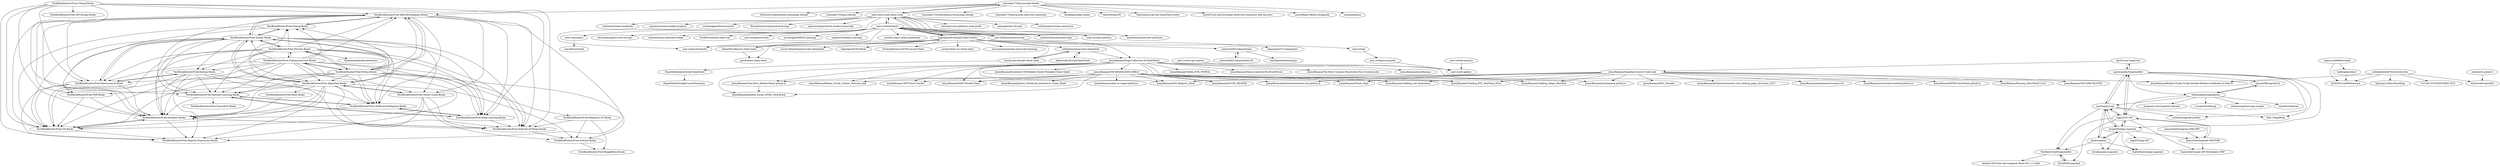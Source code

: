 digraph G {
"TechBookHunter/Free-Web-Development-Books" -> "TechBookHunter/Free-Database-Books"
"TechBookHunter/Free-Web-Development-Books" -> "TechBookHunter/Free-Git-Books"
"TechBookHunter/Free-Web-Development-Books" -> "TechBookHunter/Free-PHP-Books"
"TechBookHunter/Free-Web-Development-Books" -> "TechBookHunter/Free-Golang-Books"
"TechBookHunter/Free-Web-Development-Books" -> "TechBookHunter/Free-Machine-Learning-Books"
"TechBookHunter/Free-Web-Development-Books" -> "TechBookHunter/Free-Internet-of-Things-Books"
"TechBookHunter/Free-Web-Development-Books" -> "TechBookHunter/Free-Career-Guide-Books"
"TechBookHunter/Free-Web-Development-Books" -> "TechBookHunter/Free-Artificial-Intelligence-Books"
"TechBookHunter/Free-Web-Development-Books" -> "TechBookHunter/Free-Algorithm-Books"
"TechBookHunter/Free-Web-Development-Books" -> "TechBookHunter/Free-Docker-Books"
"TechBookHunter/Free-Web-Development-Books" -> "TechBookHunter/Free-Regular-Expression-Books"
"TechBookHunter/Free-Web-Development-Books" -> "TechBookHunter/Free-Deep-Learning-Books"
"TechBookHunter/Free-Web-Development-Books" -> "TechBookHunter/Free-Elasticsearch-Books"
"azat-co/cheatsheets" -> "azat-co/you-dont-know-node"
"azat-co/cheatsheets" -> "azat-co/practicalnode" ["e"=1]
"azat-co/cheatsheets" -> "azat-co/fullstack-javascript"
"azat-co/cheatsheets" -> "uanders/react-redux-cheatsheet" ["e"=1]
"azat-co/cheatsheets" -> "logeshpaul/Frontend-Cheat-Sheets"
"azat-co/cheatsheets" -> "developit/express-es6-rest-api" ["e"=1]
"azat-co/cheatsheets" -> "azat-co/mongoui"
"azat-co/cheatsheets" -> "bnb/awesome-awesome-nodejs" ["e"=1]
"azat-co/cheatsheets" -> "FredKSchott/the-node-way" ["e"=1]
"azat-co/cheatsheets" -> "sindresorhus/awesome-npm" ["e"=1]
"azat-co/cheatsheets" -> "azat-co/node-patterns"
"azat-co/cheatsheets" -> "azat-co/expressworks" ["e"=1]
"azat-co/cheatsheets" -> "mattdesl/module-best-practices" ["e"=1]
"azat-co/cheatsheets" -> "ericdouglas/MEAN-Learning" ["e"=1]
"azat-co/cheatsheets" -> "sergtitov/NodeJS-Learning" ["e"=1]
"azat-co/fullstack-javascript" -> "azat-co/practicalnode" ["e"=1]
"azat-co/fullstack-javascript" -> "azat-co/you-dont-know-node"
"azat-co/fullstack-javascript" -> "azat-co/rpjs"
"azat-co/fullstack-javascript" -> "azat-co/cheatsheets"
"TechBookHunter/Free-PHP-Books" -> "TechBookHunter/Free-Git-Books"
"TechBookHunter/Free-PHP-Books" -> "TechBookHunter/Free-Database-Books"
"wilfredinni/javascript-cheatsheet" -> "krishnr/JavaScript-cheat-sheet"
"wilfredinni/javascript-cheatsheet" -> "alhassy/JavaScriptCheatSheet"
"wilfredinni/javascript-cheatsheet" -> "JonnyBanana/Huge-Collection-of-CheatSheet"
"transidai1705/javascript-ebooks" -> "transidai1705/information-technology-ebooks"
"transidai1705/javascript-ebooks" -> "transidai1705/javascript-interview-questions"
"transidai1705/javascript-ebooks" -> "thinkphp/nodejs-books"
"transidai1705/javascript-ebooks" -> "TechBookHunter/Free-Web-Development-Books"
"transidai1705/javascript-ebooks" -> "tain335/tain335" ["e"=1]
"transidai1705/javascript-ebooks" -> "iteles/Javascript-the-Good-Parts-notes" ["e"=1]
"transidai1705/javascript-ebooks" -> "azat-co/you-dont-know-node"
"transidai1705/javascript-ebooks" -> "utatti/Front-end-Developer-Interview-Questions-And-Answers" ["e"=1]
"transidai1705/javascript-ebooks" -> "iraycd/React-Redux-Styleguide" ["e"=1]
"transidai1705/javascript-ebooks" -> "substack/fmmn" ["e"=1]
"transidai1705/javascript-ebooks" -> "blevester3/information-technology-ebooks"
"transidai1705/javascript-ebooks" -> "transidai1705/java-ebooks"
"azat-co/you-dont-know-node" -> "azat-co/cheatsheets"
"azat-co/you-dont-know-node" -> "azat-co/node-patterns"
"azat-co/you-dont-know-node" -> "azat-co/practicalnode" ["e"=1]
"azat-co/you-dont-know-node" -> "ehmicky/cross-platform-node-guide" ["e"=1]
"azat-co/you-dont-know-node" -> "azat-co/fullstack-javascript"
"azat-co/you-dont-know-node" -> "mattdesl/module-best-practices" ["e"=1]
"azat-co/you-dont-know-node" -> "maxogden/art-of-node" ["e"=1]
"azat-co/you-dont-know-node" -> "workshopper/stream-adventure" ["e"=1]
"azat-co/you-dont-know-node" -> "substack/stream-handbook" ["e"=1]
"azat-co/you-dont-know-node" -> "sindresorhus/awesome-npm" ["e"=1]
"azat-co/you-dont-know-node" -> "sqreen/awesome-nodejs-projects" ["e"=1]
"azat-co/you-dont-know-node" -> "workshopper/learnyounode" ["e"=1]
"azat-co/you-dont-know-node" -> "RisingStack/risingstack-bootcamp" ["e"=1]
"azat-co/you-dont-know-node" -> "transidai1705/javascript-ebooks"
"azat-co/you-dont-know-node" -> "mjavascript/practical-modern-javascript" ["e"=1]
"johnstonbl01/clementinejs" -> "johnstonbl01/clementinejs-fcc"
"johnstonbl01/clementinejs" -> "clnhll/guidetobasejumps"
"agermanidis/SnapchatBot" -> "martinp/pysnap"
"agermanidis/SnapchatBot" -> "mgp25/SC-API"
"agermanidis/SnapchatBot" -> "niothiel/snapchat-python"
"agermanidis/SnapchatBot" -> "Rob--/SnapWrap"
"agermanidis/SnapchatBot" -> "JorgenPhi/php-snapchat"
"agermanidis/SnapchatBot" -> "4jy/Source-SnapChat"
"agermanidis/SnapchatBot" -> "thebradbain/snapception"
"agermanidis/SnapchatBot" -> "hausdorff/snapchat-fs"
"azat-co/todo-express" -> "azat-co/sfy-gallery"
"tlack/snaphax" -> "dstelljes/php-snapchat"
"tlack/snaphax" -> "JorgenPhi/php-snapchat"
"tlack/snaphax" -> "martinp/pysnap"
"tlack/snaphax" -> "ThePantsThief/SnapchatKit"
"tlack/snaphax" -> "KartikTalwar/php-snapchat"
"mgp25/SC-API" -> "liamcottle/Snapchat-SDK-PHP"
"mgp25/SC-API" -> "ThePantsThief/SnapchatKit"
"mgp25/SC-API" -> "JorgenPhi/php-snapchat"
"mgp25/SC-API" -> "fisch0920/snapchat"
"mgp25/SC-API" -> "martinp/pysnap"
"mgp25/SC-API" -> "agermanidis/SnapchatBot"
"mgp25/SC-API" -> "liamcottle/Casper-API-Developers-PHP"
"thebradbain/snapception" -> "programa-stic/snapchat-decrypt"
"thebradbain/snapception" -> "hausdorff/snapchat-fs"
"thebradbain/snapception" -> "rossgoodwin/hmap"
"thebradbain/snapception" -> "nemec/snapchat-map-scraper"
"thebradbain/snapception" -> "martinp/pysnap"
"thebradbain/snapception" -> "tomekw/whatever"
"thebradbain/snapception" -> "mgp25/SC-API"
"4jy/Source-SnapChat" -> "JonnyBanana/Snapchat-Source-Code-Leak"
"4jy/Source-SnapChat" -> "agermanidis/SnapchatBot"
"TechBookHunter/Free-Python-Books" -> "TechBookHunter/Free-Artificial-Intelligence-Books"
"TechBookHunter/Free-Python-Books" -> "TechBookHunter/Free-Machine-Learning-Books"
"TechBookHunter/Free-Python-Books" -> "TechBookHunter/Free-Docker-Books"
"TechBookHunter/Free-Python-Books" -> "TechBookHunter/Free-Deep-Learning-Books"
"TechBookHunter/Free-Python-Books" -> "TechBookHunter/Free-DevOps-Books"
"TechBookHunter/Free-Python-Books" -> "TechBookHunter/Free-Algorithm-Books"
"TechBookHunter/Free-Python-Books" -> "TechBookHunter/Free-Git-Books"
"TechBookHunter/Free-Python-Books" -> "TechBookHunter/Free-Elasticsearch-Books"
"TechBookHunter/Free-Python-Books" -> "TechBookHunter/Free-Web-Development-Books"
"TechBookHunter/Free-Python-Books" -> "TechBookHunter/Free-Raspberry-Pi-Books"
"TechBookHunter/Free-Python-Books" -> "TechBookHunter/Free-Coding-Interview-Books"
"TechBookHunter/Free-Python-Books" -> "TechBookHunter/Free-Arduino-Books"
"TechBookHunter/Free-Python-Books" -> "TechBookHunter/Free-Database-Books"
"TechBookHunter/Free-Python-Books" -> "TechBookHunter/Free-Golang-Books"
"TechBookHunter/Free-Python-Books" -> "TechBookHunter/Free-Regular-Expression-Books"
"logeshpaul/Frontend-Cheat-Sheets" -> "AdamMarsden/css-cheat-sheet"
"logeshpaul/Frontend-Cheat-Sheets" -> "JonnyBanana/Huge-Collection-of-CheatSheet"
"logeshpaul/Frontend-Cheat-Sheets" -> "logeshpaul/UI-Components"
"logeshpaul/Frontend-Cheat-Sheets" -> "gendx/html-cheat-sheet"
"logeshpaul/Frontend-Cheat-Sheets" -> "krishnr/JavaScript-cheat-sheet"
"logeshpaul/Frontend-Cheat-Sheets" -> "azat-co/cheatsheets"
"logeshpaul/Frontend-Cheat-Sheets" -> "iLoveCodingOrg/javascript-cheatsheet" ["e"=1]
"logeshpaul/Frontend-Cheat-Sheets" -> "logeshpaul/CSS-Hacks"
"logeshpaul/Frontend-Cheat-Sheets" -> "wilfredinni/javascript-cheatsheet"
"logeshpaul/Frontend-Cheat-Sheets" -> "johnstonbl01/clementinejs"
"logeshpaul/Frontend-Cheat-Sheets" -> "PrathamKumar14/CSS-Layout-Notes" ["e"=1]
"logeshpaul/Frontend-Cheat-Sheets" -> "acchou/html-css-cheat-sheet"
"logeshpaul/Frontend-Cheat-Sheets" -> "micromata/awesome-javascript-learning" ["e"=1]
"azat-co/mongoui" -> "LearnBoost/monk" ["e"=1]
"lxqxsyu/AddWatermark" -> "ImMOrta1/addWatermark"
"lxqxsyu/AddWatermark" -> "haifengkao/nfasd"
"TechBookHunter/Free-Deep-Learning-Books" -> "TechBookHunter/Free-Artificial-Intelligence-Books"
"TechBookHunter/Free-Deep-Learning-Books" -> "TechBookHunter/Free-Machine-Learning-Books"
"TechBookHunter/Free-Deep-Learning-Books" -> "TechBookHunter/Free-Internet-of-Things-Books"
"azat-co/rpjs" -> "azat-co/expressjsguide"
"TechBookHunter/Free-Coding-Interview-Books" -> "TechBookHunter/Free-Algorithm-Books"
"TechBookHunter/Free-Coding-Interview-Books" -> "TechBookHunter/Free-Machine-Learning-Books"
"TechBookHunter/Free-Coding-Interview-Books" -> "TechBookHunter/Free-Database-Books"
"TechBookHunter/Free-Coding-Interview-Books" -> "TechBookHunter/Free-Career-Guide-Books"
"TechBookHunter/Free-Coding-Interview-Books" -> "TechBookHunter/Free-Artificial-Intelligence-Books"
"TechBookHunter/Free-Coding-Interview-Books" -> "TechBookHunter/Free-Deep-Learning-Books"
"TechBookHunter/Free-Coding-Interview-Books" -> "TechBookHunter/Free-Hadoop-Books"
"TechBookHunter/Free-Coding-Interview-Books" -> "TechBookHunter/Free-Docker-Books"
"TechBookHunter/Free-Coding-Interview-Books" -> "TechBookHunter/Free-DevOps-Books"
"TechBookHunter/Free-Coding-Interview-Books" -> "TechBookHunter/Free-Python-Books"
"TechBookHunter/Free-Coding-Interview-Books" -> "TechBookHunter/Free-Internet-of-Things-Books"
"TechBookHunter/Free-Coding-Interview-Books" -> "TechBookHunter/Free-Elasticsearch-Books"
"TechBookHunter/Free-Coding-Interview-Books" -> "TechBookHunter/Free-Web-Development-Books"
"TechBookHunter/Free-Coding-Interview-Books" -> "TechBookHunter/Free-Git-Books"
"TechBookHunter/Free-Coding-Interview-Books" -> "TechBookHunter/Free-Golang-Books"
"AdamMarsden/css-cheat-sheet" -> "logeshpaul/Frontend-Cheat-Sheets"
"AdamMarsden/css-cheat-sheet" -> "gendx/html-cheat-sheet"
"JorgenPhi/php-snapchat" -> "mgp25/Snap-API"
"JorgenPhi/php-snapchat" -> "mgp25/SC-API"
"JorgenPhi/php-snapchat" -> "tlack/snaphax"
"JorgenPhi/php-snapchat" -> "martinp/pysnap"
"JorgenPhi/php-snapchat" -> "dstelljes/php-snapchat"
"JorgenPhi/php-snapchat" -> "KartikTalwar/php-snapchat"
"JorgenPhi/php-snapchat" -> "liamcottle/Snapchat-SDK-PHP"
"TechBookHunter/Free-Career-Guide-Books" -> "TechBookHunter/Free-Internet-of-Things-Books"
"TechBookHunter/Free-Career-Guide-Books" -> "TechBookHunter/Free-Database-Books"
"TechBookHunter/Free-Career-Guide-Books" -> "TechBookHunter/Free-Algorithm-Books"
"TechBookHunter/Free-Career-Guide-Books" -> "TechBookHunter/Free-Git-Books"
"TechBookHunter/Free-Career-Guide-Books" -> "TechBookHunter/Free-Arduino-Books"
"TechBookHunter/Free-Artificial-Intelligence-Books" -> "TechBookHunter/Free-Machine-Learning-Books"
"TechBookHunter/Free-Artificial-Intelligence-Books" -> "TechBookHunter/Free-Deep-Learning-Books"
"TechBookHunter/Free-Artificial-Intelligence-Books" -> "TechBookHunter/Free-Database-Books"
"TechBookHunter/Free-Machine-Learning-Books" -> "TechBookHunter/Free-Artificial-Intelligence-Books"
"TechBookHunter/Free-Machine-Learning-Books" -> "TechBookHunter/Free-Deep-Learning-Books"
"TechBookHunter/Free-Machine-Learning-Books" -> "TechBookHunter/Free-Tensorflow-Books"
"TechBookHunter/Free-Machine-Learning-Books" -> "TechBookHunter/Free-Database-Books"
"JonnyBanana/Huge-Collection-of-CheatSheet" -> "JonnyBanana/Coin-Hive_Hidden-Miner.github.io"
"JonnyBanana/Huge-Collection-of-CheatSheet" -> "JonnyBanana/THE-BIOHACKING-BIBLE"
"JonnyBanana/Huge-Collection-of-CheatSheet" -> "JonnyBanana/Rubber-Ducky_HTML_Fork-Bomb"
"JonnyBanana/Huge-Collection-of-CheatSheet" -> "JonnyBanana/Rubber_Ducky_Gather_Network_Info"
"JonnyBanana/Huge-Collection-of-CheatSheet" -> "JonnyBanana/Essential-USB-Rubber-Ducky-Printable-Cheat-Sheet"
"JonnyBanana/Huge-Collection-of-CheatSheet" -> "JonnyBanana/Codebug_BTC_RealTime_Price"
"JonnyBanana/Huge-Collection-of-CheatSheet" -> "JonnyBanana/-MFT-Duck-Crasher"
"JonnyBanana/Huge-Collection-of-CheatSheet" -> "JonnyBanana/DUCKY_REAPER"
"JonnyBanana/Huge-Collection-of-CheatSheet" -> "JonnyBanana/Netflix_EVIL_PORTAL"
"JonnyBanana/Huge-Collection-of-CheatSheet" -> "JonnyBanana/Teensy-Android-Pin-BruteForcer"
"JonnyBanana/Huge-Collection-of-CheatSheet" -> "JonnyBanana/The-Most-Common-Passwords-Pin-e-ScreenLocks"
"JonnyBanana/Huge-Collection-of-CheatSheet" -> "JonnyBanana/jonnybanana.github.io"
"JonnyBanana/Huge-Collection-of-CheatSheet" -> "JonnyBanana/JonnyBanana"
"JonnyBanana/Huge-Collection-of-CheatSheet" -> "JonnyBanana/SASS-PixelArt-Pack"
"JonnyBanana/Huge-Collection-of-CheatSheet" -> "JonnyBanana/SAS_Registry_Hack"
"alhassy/JavaScriptCheatSheet" -> "wilfredinni/javascript-cheatsheet"
"JonnyBanana/Coin-Hive_Hidden-Miner.github.io" -> "JonnyBanana/Rubber-Ducky_HTML_Fork-Bomb"
"TechBookHunter/Free-DevOps-Books" -> "TechBookHunter/Free-Docker-Books"
"TechBookHunter/Free-DevOps-Books" -> "TechBookHunter/Free-Python-Books"
"TechBookHunter/Free-DevOps-Books" -> "TechBookHunter/Free-Algorithm-Books"
"TechBookHunter/Free-DevOps-Books" -> "TechBookHunter/Free-Elasticsearch-Books"
"TechBookHunter/Free-DevOps-Books" -> "TechBookHunter/Free-Deep-Learning-Books"
"TechBookHunter/Free-DevOps-Books" -> "TechBookHunter/Free-Hadoop-Books"
"TechBookHunter/Free-DevOps-Books" -> "TechBookHunter/Free-Web-Development-Books"
"TechBookHunter/Free-DevOps-Books" -> "TechBookHunter/Free-Database-Books"
"TechBookHunter/Free-DevOps-Books" -> "TechBookHunter/Free-Git-Books"
"TechBookHunter/Free-DevOps-Books" -> "TechBookHunter/Free-Artificial-Intelligence-Books"
"TechBookHunter/Free-DevOps-Books" -> "TechBookHunter/Free-Coding-Interview-Books"
"TechBookHunter/Free-DevOps-Books" -> "TechBookHunter/Free-Golang-Books"
"TechBookHunter/Free-DevOps-Books" -> "TechBookHunter/Free-Machine-Learning-Books"
"TechBookHunter/Free-DevOps-Books" -> "TechBookHunter/Free-Internet-of-Things-Books"
"TechBookHunter/Free-DevOps-Books" -> "Mykolaichenko/devopsfactors"
"JonnyBanana/Snapchat-Source-Code-Leak" -> "JonnyBanana/Street_Dogz"
"JonnyBanana/Snapchat-Source-Code-Leak" -> "JonnyBanana/Codebug_Led_Animations"
"JonnyBanana/Snapchat-Source-Code-Leak" -> "JonnyBanana/Codebug_Magic_Roulette"
"JonnyBanana/Snapchat-Source-Code-Leak" -> "JonnyBanana/barbaracartomante.com.github.io"
"JonnyBanana/Snapchat-Source-Code-Leak" -> "JonnyBanana/barbaracartomante.com_landing_page_christmas_2017"
"JonnyBanana/Snapchat-Source-Code-Leak" -> "JonnyBanana/jonnybanana.humans.txt"
"JonnyBanana/Snapchat-Source-Code-Leak" -> "JonnyBanana/ricoveraticoverband.github.io"
"JonnyBanana/Snapchat-Source-Code-Leak" -> "JonnyBanana/HTML-Fork-Bomb.github.io"
"JonnyBanana/Snapchat-Source-Code-Leak" -> "JonnyBanana/jonnybanana.github.io"
"JonnyBanana/Snapchat-Source-Code-Leak" -> "JonnyBanana/Dancing_Man-Html5-Css3"
"JonnyBanana/Snapchat-Source-Code-Leak" -> "JonnyBanana/Codebug_BTC_RealTime_Price"
"JonnyBanana/Snapchat-Source-Code-Leak" -> "JonnyBanana/SASS-PixelArt-Pack"
"JonnyBanana/Snapchat-Source-Code-Leak" -> "JonnyBanana/SAS_Registry_Hack"
"JonnyBanana/Snapchat-Source-Code-Leak" -> "JonnyBanana/CSS3-DRUNK-FISH"
"JonnyBanana/Snapchat-Source-Code-Leak" -> "JonnyBanana/MAC_Donalds"
"sebleedelisle/JSTouchController" -> "lijiaxing123boy/HuanXing" ["e"=1]
"sebleedelisle/JSTouchController" -> "ImMOrta1/addWatermark"
"sebleedelisle/JSTouchController" -> "Martinchler/spotifyd"
"sebleedelisle/JSTouchController" -> "JonnyBanana/Rubber-Ducky-Script-Disable-Windows-Defender-on-Eee-Pc"
"sebleedelisle/JSTouchController" -> "UCT-EE-OCW/EEE3096S-2021"
"krishnr/JavaScript-cheat-sheet" -> "wilfredinni/javascript-cheatsheet"
"krishnr/JavaScript-cheat-sheet" -> "HugoMatilla/JavaScriptCheatSheet"
"TechBookHunter/Free-Golang-Books" -> "TechBookHunter/Free-Database-Books"
"TechBookHunter/Free-Golang-Books" -> "TechBookHunter/Free-Git-Books"
"TechBookHunter/Free-Golang-Books" -> "TechBookHunter/Free-Web-Development-Books"
"TechBookHunter/Free-Golang-Books" -> "TechBookHunter/Free-Docker-Books"
"martinp/pysnap" -> "agermanidis/SnapchatBot"
"martinp/pysnap" -> "niothiel/snapchat-python"
"martinp/pysnap" -> "JorgenPhi/php-snapchat"
"martinp/pysnap" -> "ThePantsThief/SnapchatKit"
"martinp/pysnap" -> "tlack/snaphax"
"martinp/pysnap" -> "Rob--/SnapWrap"
"martinp/pysnap" -> "mgp25/SC-API"
"TechBookHunter/Free-CSharp-Books" -> "TechBookHunter/Free-Database-Books"
"TechBookHunter/Free-CSharp-Books" -> "TechBookHunter/Free-Regular-Expression-Books"
"TechBookHunter/Free-CSharp-Books" -> "TechBookHunter/Free-Git-Books"
"TechBookHunter/Free-CSharp-Books" -> "TechBookHunter/Free-Elasticsearch-Books"
"TechBookHunter/Free-CSharp-Books" -> "TechBookHunter/Free-Deep-Learning-Books"
"TechBookHunter/Free-CSharp-Books" -> "TechBookHunter/Free-Internet-of-Things-Books"
"TechBookHunter/Free-CSharp-Books" -> "TechBookHunter/Free-API-Design-Books"
"TechBookHunter/Free-CSharp-Books" -> "TechBookHunter/Free-Machine-Learning-Books"
"TechBookHunter/Free-CSharp-Books" -> "TechBookHunter/Free-Web-Development-Books"
"TechBookHunter/Free-Docker-Books" -> "TechBookHunter/Free-Elasticsearch-Books"
"TechBookHunter/Free-Docker-Books" -> "TechBookHunter/Free-DevOps-Books"
"TechBookHunter/Free-Docker-Books" -> "TechBookHunter/Free-Golang-Books"
"TechBookHunter/Free-Docker-Books" -> "TechBookHunter/Free-Web-Development-Books"
"TechBookHunter/Free-Docker-Books" -> "TechBookHunter/Free-Algorithm-Books"
"TechBookHunter/Free-Docker-Books" -> "TechBookHunter/Free-Artificial-Intelligence-Books"
"TechBookHunter/Free-Docker-Books" -> "TechBookHunter/Free-Database-Books"
"TechBookHunter/Free-Docker-Books" -> "TechBookHunter/Free-Machine-Learning-Books"
"TechBookHunter/Free-Docker-Books" -> "TechBookHunter/Free-Career-Guide-Books"
"TechBookHunter/Free-Docker-Books" -> "TechBookHunter/Free-Python-Books"
"TechBookHunter/Free-Docker-Books" -> "TechBookHunter/Free-Deep-Learning-Books"
"TechBookHunter/Free-Docker-Books" -> "TechBookHunter/Free-Hadoop-Books"
"TechBookHunter/Free-Docker-Books" -> "TechBookHunter/Free-Git-Books"
"TechBookHunter/Free-Docker-Books" -> "TechBookHunter/Free-Internet-of-Things-Books"
"TechBookHunter/Free-Docker-Books" -> "TechBookHunter/Free-PHP-Books"
"hausdorff/snapchat-fs" -> "thebradbain/snapception"
"ThePantsThief/SnapchatKit" -> "fisch0920/snapchat"
"ThePantsThief/SnapchatKit" -> "karek314/Private-Api-Snapchat-Hack-iOS---v1-Auth"
"fisch0920/snapchat" -> "ThePantsThief/SnapchatKit"
"HugoMatilla/JavaScriptCheatSheet" -> "HugoMatilla/NodeJsCourseSummary"
"TechBookHunter/Free-Algorithm-Books" -> "TechBookHunter/Free-Career-Guide-Books"
"TechBookHunter/Free-Algorithm-Books" -> "TechBookHunter/Free-Database-Books"
"TechBookHunter/Free-Algorithm-Books" -> "TechBookHunter/Free-Artificial-Intelligence-Books"
"TechBookHunter/Free-Algorithm-Books" -> "TechBookHunter/Free-Internet-of-Things-Books"
"TechBookHunter/Free-Algorithm-Books" -> "TechBookHunter/Free-Git-Books"
"TechBookHunter/Free-Algorithm-Books" -> "TechBookHunter/Free-Ruby-Books"
"TechBookHunter/Free-Algorithm-Books" -> "TechBookHunter/Free-Web-Development-Books"
"TechBookHunter/Free-Algorithm-Books" -> "TechBookHunter/Free-Regular-Expression-Books"
"TechBookHunter/Free-Algorithm-Books" -> "TechBookHunter/Free-Machine-Learning-Books"
"TechBookHunter/Free-Algorithm-Books" -> "TechBookHunter/Free-Arduino-Books"
"TechBookHunter/Free-Algorithm-Books" -> "TechBookHunter/Free-Docker-Books"
"TechBookHunter/Free-Algorithm-Books" -> "TechBookHunter/Free-PHP-Books"
"TechBookHunter/Free-Algorithm-Books" -> "TechBookHunter/Free-Golang-Books"
"johnstonbl01/clementinejs-fcc" -> "johnstonbl01/clementinejs"
"JonnyBanana/THE-BIOHACKING-BIBLE" -> "JonnyBanana/Rubber-Ducky_HTML_Fork-Bomb"
"JonnyBanana/THE-BIOHACKING-BIBLE" -> "JonnyBanana/Street_Dogz"
"JonnyBanana/THE-BIOHACKING-BIBLE" -> "JonnyBanana/-MFT-Duck-Crasher"
"JonnyBanana/THE-BIOHACKING-BIBLE" -> "JonnyBanana/Coin-Hive_Hidden-Miner.github.io"
"JonnyBanana/THE-BIOHACKING-BIBLE" -> "JonnyBanana/Rubber_Ducky_Gather_Network_Info"
"JonnyBanana/THE-BIOHACKING-BIBLE" -> "JonnyBanana/DUCKY_REAPER"
"JonnyBanana/THE-BIOHACKING-BIBLE" -> "JonnyBanana/Codebug_BTC_RealTime_Price"
"JonnyBanana/THE-BIOHACKING-BIBLE" -> "JonnyBanana/SASS-PixelArt-Pack"
"JonnyBanana/THE-BIOHACKING-BIBLE" -> "JonnyBanana/SAS_Registry_Hack"
"JonnyBanana/THE-BIOHACKING-BIBLE" -> "JonnyBanana/Rubber-Ducky-Script-Disable-Windows-Defender-on-Eee-Pc"
"JonnyBanana/THE-BIOHACKING-BIBLE" -> "JonnyBanana/safari-ie-reaper.github.io"
"JonnyBanana/THE-BIOHACKING-BIBLE" -> "JonnyBanana/Codebug_Led_Animations"
"JonnyBanana/THE-BIOHACKING-BIBLE" -> "JonnyBanana/Codebug_Magic_Roulette"
"JonnyBanana/THE-BIOHACKING-BIBLE" -> "JonnyBanana/Jupyter_Notebook_Interactive_Cheat_Sheet"
"JonnyBanana/THE-BIOHACKING-BIBLE" -> "JonnyBanana/barbaracartomante.com.github.io"
"liamcottle/Instagram-SDK-PHP" -> "liamcottle/Snapchat-SDK-PHP"
"azat-co/expressjsguide" -> "azat-co/sfy-gallery"
"TechBookHunter/Free-Arduino-Books" -> "TechBookHunter/Free-BeagleBone-Books"
"TechBookHunter/Free-Raspberry-Pi-Books" -> "TechBookHunter/Free-Arduino-Books"
"TechBookHunter/Free-Raspberry-Pi-Books" -> "TechBookHunter/Free-BeagleBone-Books"
"TechBookHunter/Free-Raspberry-Pi-Books" -> "TechBookHunter/Free-Internet-of-Things-Books"
"xkunlei/AI_projects" -> "Martinchler/spotifyd"
"azat-co/rest-api-express" -> "azat-co/sfy-gallery"
"TechBookHunter/Free-Elasticsearch-Books" -> "TechBookHunter/Free-Git-Books"
"TechBookHunter/Free-Elasticsearch-Books" -> "TechBookHunter/Free-Docker-Books"
"TechBookHunter/Free-Elasticsearch-Books" -> "TechBookHunter/Free-Hadoop-Books"
"TechBookHunter/Free-Elasticsearch-Books" -> "TechBookHunter/Free-Database-Books"
"TechBookHunter/Free-Elasticsearch-Books" -> "TechBookHunter/Free-Regular-Expression-Books"
"liamcottle/Snapchat-SDK-PHP" -> "liamcottle/Casper-API-Developers-PHP"
"liamcottle/Snapchat-SDK-PHP" -> "mgp25/SC-API"
"TechBookHunter/Free-Internet-of-Things-Books" -> "TechBookHunter/Free-Arduino-Books"
"TechBookHunter/Free-Internet-of-Things-Books" -> "TechBookHunter/Free-Database-Books"
"TechBookHunter/Free-Hadoop-Books" -> "TechBookHunter/Free-Database-Books"
"TechBookHunter/Free-Hadoop-Books" -> "TechBookHunter/Free-Internet-of-Things-Books"
"TechBookHunter/Free-Hadoop-Books" -> "TechBookHunter/Free-Elasticsearch-Books"
"TechBookHunter/Free-Hadoop-Books" -> "TechBookHunter/Free-Artificial-Intelligence-Books"
"TechBookHunter/Free-Hadoop-Books" -> "TechBookHunter/Free-Machine-Learning-Books"
"TechBookHunter/Free-Hadoop-Books" -> "TechBookHunter/Free-Git-Books"
"TechBookHunter/Free-Hadoop-Books" -> "TechBookHunter/Free-Regular-Expression-Books"
"TechBookHunter/Free-Database-Books" -> "TechBookHunter/Free-Regular-Expression-Books"
"TechBookHunter/Free-Database-Books" -> "TechBookHunter/Free-Internet-of-Things-Books"
"TechBookHunter/Free-Database-Books" -> "TechBookHunter/Free-Git-Books"
"TechBookHunter/Free-Ruby-Books" -> "TechBookHunter/Free-Database-Books"
"TechBookHunter/Free-Git-Books" -> "TechBookHunter/Free-Regular-Expression-Books"
"TechBookHunter/Free-Git-Books" -> "TechBookHunter/Free-Database-Books"
"haifengkao/nfasd" -> "ImMOrta1/addWatermark"
"TechBookHunter/Free-Web-Development-Books" ["l"="25.389,-23.88"]
"TechBookHunter/Free-Database-Books" ["l"="25.372,-23.889"]
"TechBookHunter/Free-Git-Books" ["l"="25.378,-23.89"]
"TechBookHunter/Free-PHP-Books" ["l"="25.405,-23.881"]
"TechBookHunter/Free-Golang-Books" ["l"="25.376,-23.921"]
"TechBookHunter/Free-Machine-Learning-Books" ["l"="25.354,-23.878"]
"TechBookHunter/Free-Internet-of-Things-Books" ["l"="25.38,-23.9"]
"TechBookHunter/Free-Career-Guide-Books" ["l"="25.402,-23.902"]
"TechBookHunter/Free-Artificial-Intelligence-Books" ["l"="25.357,-23.894"]
"TechBookHunter/Free-Algorithm-Books" ["l"="25.39,-23.894"]
"TechBookHunter/Free-Docker-Books" ["l"="25.369,-23.9"]
"TechBookHunter/Free-Regular-Expression-Books" ["l"="25.377,-23.878"]
"TechBookHunter/Free-Deep-Learning-Books" ["l"="25.368,-23.879"]
"TechBookHunter/Free-Elasticsearch-Books" ["l"="25.36,-23.885"]
"azat-co/cheatsheets" ["l"="25.583,-23.703"]
"azat-co/you-dont-know-node" ["l"="25.539,-23.752"]
"azat-co/practicalnode" ["l"="28.249,-19.51"]
"azat-co/fullstack-javascript" ["l"="25.583,-23.748"]
"uanders/react-redux-cheatsheet" ["l"="25.48,-26.446"]
"logeshpaul/Frontend-Cheat-Sheets" ["l"="25.614,-23.618"]
"developit/express-es6-rest-api" ["l"="27.367,-35.712"]
"azat-co/mongoui" ["l"="25.635,-23.716"]
"bnb/awesome-awesome-nodejs" ["l"="27.651,-19.369"]
"FredKSchott/the-node-way" ["l"="12.036,-32.255"]
"sindresorhus/awesome-npm" ["l"="27.708,-19.295"]
"azat-co/node-patterns" ["l"="25.546,-23.716"]
"azat-co/expressworks" ["l"="24.576,-24.361"]
"mattdesl/module-best-practices" ["l"="27.778,-19.094"]
"ericdouglas/MEAN-Learning" ["l"="30.325,-32.074"]
"sergtitov/NodeJS-Learning" ["l"="30.287,-32.108"]
"azat-co/rpjs" ["l"="25.623,-23.79"]
"wilfredinni/javascript-cheatsheet" ["l"="25.637,-23.561"]
"krishnr/JavaScript-cheat-sheet" ["l"="25.61,-23.575"]
"alhassy/JavaScriptCheatSheet" ["l"="25.619,-23.537"]
"JonnyBanana/Huge-Collection-of-CheatSheet" ["l"="25.686,-23.515"]
"transidai1705/javascript-ebooks" ["l"="25.48,-23.799"]
"transidai1705/information-technology-ebooks" ["l"="25.505,-23.81"]
"transidai1705/javascript-interview-questions" ["l"="25.489,-23.826"]
"thinkphp/nodejs-books" ["l"="25.439,-23.78"]
"tain335/tain335" ["l"="30.811,-21.637"]
"iteles/Javascript-the-Good-Parts-notes" ["l"="12.908,-31.771"]
"utatti/Front-end-Developer-Interview-Questions-And-Answers" ["l"="27.86,-19.733"]
"iraycd/React-Redux-Styleguide" ["l"="25.559,-26.263"]
"substack/fmmn" ["l"="27.834,-29.47"]
"blevester3/information-technology-ebooks" ["l"="25.464,-23.82"]
"transidai1705/java-ebooks" ["l"="25.476,-23.772"]
"ehmicky/cross-platform-node-guide" ["l"="27.357,-19.038"]
"maxogden/art-of-node" ["l"="12.001,-32.432"]
"workshopper/stream-adventure" ["l"="24.607,-24.4"]
"substack/stream-handbook" ["l"="11.851,-32.364"]
"sqreen/awesome-nodejs-projects" ["l"="28.09,-19.504"]
"workshopper/learnyounode" ["l"="24.628,-24.354"]
"RisingStack/risingstack-bootcamp" ["l"="27.99,-29.606"]
"mjavascript/practical-modern-javascript" ["l"="22.686,-26.601"]
"johnstonbl01/clementinejs" ["l"="25.543,-23.599"]
"johnstonbl01/clementinejs-fcc" ["l"="25.523,-23.58"]
"clnhll/guidetobasejumps" ["l"="25.507,-23.605"]
"agermanidis/SnapchatBot" ["l"="25.729,-23.277"]
"martinp/pysnap" ["l"="25.712,-23.252"]
"mgp25/SC-API" ["l"="25.724,-23.233"]
"niothiel/snapchat-python" ["l"="25.705,-23.292"]
"Rob--/SnapWrap" ["l"="25.698,-23.274"]
"JorgenPhi/php-snapchat" ["l"="25.691,-23.243"]
"4jy/Source-SnapChat" ["l"="25.724,-23.34"]
"thebradbain/snapception" ["l"="25.772,-23.244"]
"hausdorff/snapchat-fs" ["l"="25.77,-23.274"]
"azat-co/todo-express" ["l"="25.712,-23.846"]
"azat-co/sfy-gallery" ["l"="25.683,-23.846"]
"tlack/snaphax" ["l"="25.674,-23.231"]
"dstelljes/php-snapchat" ["l"="25.651,-23.22"]
"ThePantsThief/SnapchatKit" ["l"="25.695,-23.214"]
"KartikTalwar/php-snapchat" ["l"="25.657,-23.245"]
"liamcottle/Snapchat-SDK-PHP" ["l"="25.721,-23.208"]
"fisch0920/snapchat" ["l"="25.701,-23.193"]
"liamcottle/Casper-API-Developers-PHP" ["l"="25.738,-23.213"]
"programa-stic/snapchat-decrypt" ["l"="25.816,-23.267"]
"rossgoodwin/hmap" ["l"="25.823,-23.223"]
"nemec/snapchat-map-scraper" ["l"="25.804,-23.24"]
"tomekw/whatever" ["l"="25.792,-23.198"]
"JonnyBanana/Snapchat-Source-Code-Leak" ["l"="25.714,-23.438"]
"TechBookHunter/Free-Python-Books" ["l"="25.385,-23.911"]
"TechBookHunter/Free-DevOps-Books" ["l"="25.348,-23.906"]
"TechBookHunter/Free-Raspberry-Pi-Books" ["l"="25.404,-23.932"]
"TechBookHunter/Free-Coding-Interview-Books" ["l"="25.362,-23.913"]
"TechBookHunter/Free-Arduino-Books" ["l"="25.406,-23.916"]
"AdamMarsden/css-cheat-sheet" ["l"="25.638,-23.643"]
"logeshpaul/UI-Components" ["l"="25.583,-23.639"]
"gendx/html-cheat-sheet" ["l"="25.65,-23.624"]
"iLoveCodingOrg/javascript-cheatsheet" ["l"="27.518,-19.722"]
"logeshpaul/CSS-Hacks" ["l"="25.584,-23.606"]
"PrathamKumar14/CSS-Layout-Notes" ["l"="27.666,-19.657"]
"acchou/html-css-cheat-sheet" ["l"="25.641,-23.603"]
"micromata/awesome-javascript-learning" ["l"="27.757,-19.7"]
"LearnBoost/monk" ["l"="11.855,-31.898"]
"lxqxsyu/AddWatermark" ["l"="25.884,-23.513"]
"ImMOrta1/addWatermark" ["l"="25.86,-23.511"]
"haifengkao/nfasd" ["l"="25.875,-23.527"]
"azat-co/expressjsguide" ["l"="25.655,-23.82"]
"TechBookHunter/Free-Hadoop-Books" ["l"="25.344,-23.889"]
"mgp25/Snap-API" ["l"="25.665,-23.266"]
"TechBookHunter/Free-Tensorflow-Books" ["l"="25.325,-23.864"]
"JonnyBanana/Coin-Hive_Hidden-Miner.github.io" ["l"="25.694,-23.493"]
"JonnyBanana/THE-BIOHACKING-BIBLE" ["l"="25.725,-23.487"]
"JonnyBanana/Rubber-Ducky_HTML_Fork-Bomb" ["l"="25.706,-23.499"]
"JonnyBanana/Rubber_Ducky_Gather_Network_Info" ["l"="25.725,-23.513"]
"JonnyBanana/Essential-USB-Rubber-Ducky-Printable-Cheat-Sheet" ["l"="25.659,-23.492"]
"JonnyBanana/Codebug_BTC_RealTime_Price" ["l"="25.702,-23.471"]
"JonnyBanana/-MFT-Duck-Crasher" ["l"="25.717,-23.504"]
"JonnyBanana/DUCKY_REAPER" ["l"="25.712,-23.516"]
"JonnyBanana/Netflix_EVIL_PORTAL" ["l"="25.71,-23.54"]
"JonnyBanana/Teensy-Android-Pin-BruteForcer" ["l"="25.677,-23.54"]
"JonnyBanana/The-Most-Common-Passwords-Pin-e-ScreenLocks" ["l"="25.655,-23.513"]
"JonnyBanana/jonnybanana.github.io" ["l"="25.69,-23.472"]
"JonnyBanana/JonnyBanana" ["l"="25.694,-23.537"]
"JonnyBanana/SASS-PixelArt-Pack" ["l"="25.702,-23.481"]
"JonnyBanana/SAS_Registry_Hack" ["l"="25.712,-23.477"]
"Mykolaichenko/devopsfactors" ["l"="25.31,-23.929"]
"JonnyBanana/Street_Dogz" ["l"="25.738,-23.457"]
"JonnyBanana/Codebug_Led_Animations" ["l"="25.725,-23.456"]
"JonnyBanana/Codebug_Magic_Roulette" ["l"="25.728,-23.465"]
"JonnyBanana/barbaracartomante.com.github.io" ["l"="25.716,-23.461"]
"JonnyBanana/barbaracartomante.com_landing_page_christmas_2017" ["l"="25.697,-23.426"]
"JonnyBanana/jonnybanana.humans.txt" ["l"="25.714,-23.419"]
"JonnyBanana/ricoveraticoverband.github.io" ["l"="25.73,-23.426"]
"JonnyBanana/HTML-Fork-Bomb.github.io" ["l"="25.702,-23.414"]
"JonnyBanana/Dancing_Man-Html5-Css3" ["l"="25.687,-23.435"]
"JonnyBanana/CSS3-DRUNK-FISH" ["l"="25.726,-23.414"]
"JonnyBanana/MAC_Donalds" ["l"="25.742,-23.432"]
"sebleedelisle/JSTouchController" ["l"="25.829,-23.5"]
"lijiaxing123boy/HuanXing" ["l"="-24.831,23.109"]
"Martinchler/spotifyd" ["l"="25.852,-23.486"]
"JonnyBanana/Rubber-Ducky-Script-Disable-Windows-Defender-on-Eee-Pc" ["l"="25.78,-23.494"]
"UCT-EE-OCW/EEE3096S-2021" ["l"="25.836,-23.519"]
"HugoMatilla/JavaScriptCheatSheet" ["l"="25.586,-23.558"]
"TechBookHunter/Free-CSharp-Books" ["l"="25.376,-23.861"]
"TechBookHunter/Free-API-Design-Books" ["l"="25.369,-23.831"]
"karek314/Private-Api-Snapchat-Hack-iOS---v1-Auth" ["l"="25.679,-23.199"]
"HugoMatilla/NodeJsCourseSummary" ["l"="25.57,-23.545"]
"TechBookHunter/Free-Ruby-Books" ["l"="25.356,-23.859"]
"JonnyBanana/safari-ie-reaper.github.io" ["l"="25.753,-23.484"]
"JonnyBanana/Jupyter_Notebook_Interactive_Cheat_Sheet" ["l"="25.746,-23.499"]
"liamcottle/Instagram-SDK-PHP" ["l"="25.728,-23.17"]
"TechBookHunter/Free-BeagleBone-Books" ["l"="25.421,-23.933"]
"xkunlei/AI_projects" ["l"="25.871,-23.473"]
"azat-co/rest-api-express" ["l"="25.69,-23.874"]
}